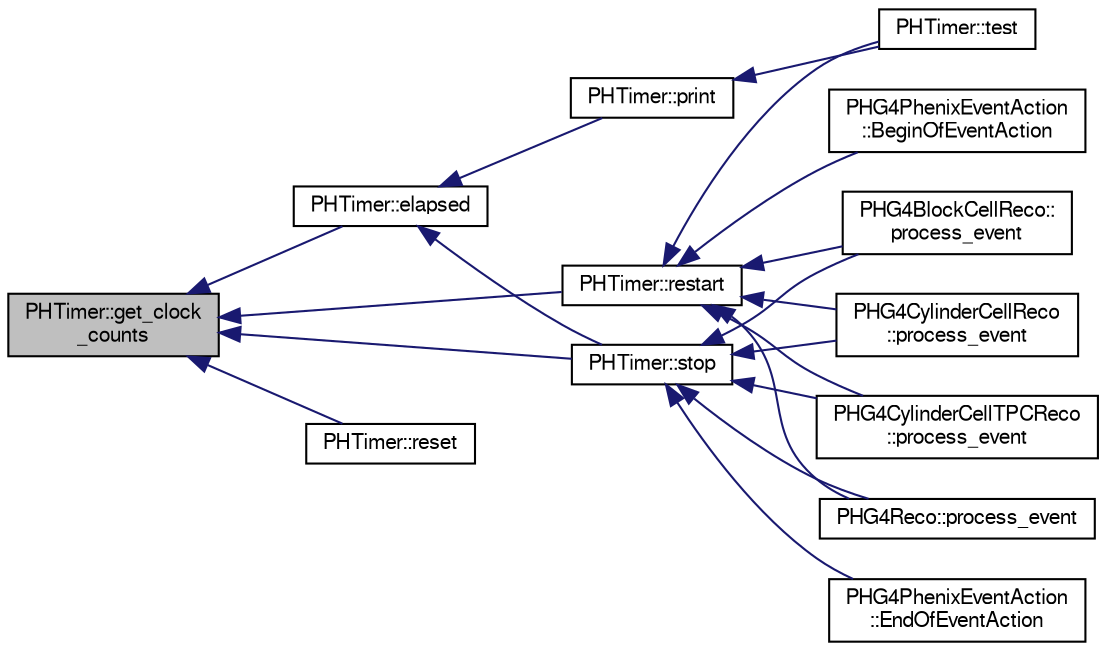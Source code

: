 digraph "PHTimer::get_clock_counts"
{
  bgcolor="transparent";
  edge [fontname="FreeSans",fontsize="10",labelfontname="FreeSans",labelfontsize="10"];
  node [fontname="FreeSans",fontsize="10",shape=record];
  rankdir="LR";
  Node1 [label="PHTimer::get_clock\l_counts",height=0.2,width=0.4,color="black", fillcolor="grey75", style="filled" fontcolor="black"];
  Node1 -> Node2 [dir="back",color="midnightblue",fontsize="10",style="solid",fontname="FreeSans"];
  Node2 [label="PHTimer::elapsed",height=0.2,width=0.4,color="black",URL="$d0/d5e/classPHTimer.html#a976738876ad978116fdc4549a3765685",tooltip="retrieve elapsed value since last restart (in ms) "];
  Node2 -> Node3 [dir="back",color="midnightblue",fontsize="10",style="solid",fontname="FreeSans"];
  Node3 [label="PHTimer::print",height=0.2,width=0.4,color="black",URL="$d0/d5e/classPHTimer.html#a888198bd40c6e112b820d6b78406e3aa",tooltip="Dump elapsed time to provided ostream. "];
  Node3 -> Node4 [dir="back",color="midnightblue",fontsize="10",style="solid",fontname="FreeSans"];
  Node4 [label="PHTimer::test",height=0.2,width=0.4,color="black",URL="$d0/d5e/classPHTimer.html#a01cc1f85cc7a3303d38cb5a7a2f0a749",tooltip="test PHTimer for a given amount of time (in ms) "];
  Node2 -> Node5 [dir="back",color="midnightblue",fontsize="10",style="solid",fontname="FreeSans"];
  Node5 [label="PHTimer::stop",height=0.2,width=0.4,color="black",URL="$d0/d5e/classPHTimer.html#adce6f9a85834e59bd154b9c624ee4e41",tooltip="stops the counter "];
  Node5 -> Node6 [dir="back",color="midnightblue",fontsize="10",style="solid",fontname="FreeSans"];
  Node6 [label="PHG4BlockCellReco::\lprocess_event",height=0.2,width=0.4,color="black",URL="$df/d5e/classPHG4BlockCellReco.html#a8031ff9bacb684d523acc71c14054cdb",tooltip="event processing "];
  Node5 -> Node7 [dir="back",color="midnightblue",fontsize="10",style="solid",fontname="FreeSans"];
  Node7 [label="PHG4CylinderCellReco\l::process_event",height=0.2,width=0.4,color="black",URL="$d5/dd0/classPHG4CylinderCellReco.html#acd9297cbac172c726c8da55f875a824a",tooltip="event processing "];
  Node5 -> Node8 [dir="back",color="midnightblue",fontsize="10",style="solid",fontname="FreeSans"];
  Node8 [label="PHG4CylinderCellTPCReco\l::process_event",height=0.2,width=0.4,color="black",URL="$dc/d94/classPHG4CylinderCellTPCReco.html#a75c377807a2b0585b5bad470cb2cf9f5",tooltip="event processing "];
  Node5 -> Node9 [dir="back",color="midnightblue",fontsize="10",style="solid",fontname="FreeSans"];
  Node9 [label="PHG4PhenixEventAction\l::EndOfEventAction",height=0.2,width=0.4,color="black",URL="$d9/d7a/classPHG4PhenixEventAction.html#a2a4797d6cc52dc97b4a234b79dc82b80"];
  Node5 -> Node10 [dir="back",color="midnightblue",fontsize="10",style="solid",fontname="FreeSans"];
  Node10 [label="PHG4Reco::process_event",height=0.2,width=0.4,color="black",URL="$d0/d78/classPHG4Reco.html#acd26753502bdd59a8325e609024b8156",tooltip="event processing method "];
  Node1 -> Node11 [dir="back",color="midnightblue",fontsize="10",style="solid",fontname="FreeSans"];
  Node11 [label="PHTimer::reset",height=0.2,width=0.4,color="black",URL="$d0/d5e/classPHTimer.html#adf9fade669ec04ab6a1496c56ab170c7"];
  Node1 -> Node12 [dir="back",color="midnightblue",fontsize="10",style="solid",fontname="FreeSans"];
  Node12 [label="PHTimer::restart",height=0.2,width=0.4,color="black",URL="$d0/d5e/classPHTimer.html#a433d96c3401380d49ff01acfd16ac69c",tooltip="Restart timer. "];
  Node12 -> Node4 [dir="back",color="midnightblue",fontsize="10",style="solid",fontname="FreeSans"];
  Node12 -> Node6 [dir="back",color="midnightblue",fontsize="10",style="solid",fontname="FreeSans"];
  Node12 -> Node7 [dir="back",color="midnightblue",fontsize="10",style="solid",fontname="FreeSans"];
  Node12 -> Node8 [dir="back",color="midnightblue",fontsize="10",style="solid",fontname="FreeSans"];
  Node12 -> Node13 [dir="back",color="midnightblue",fontsize="10",style="solid",fontname="FreeSans"];
  Node13 [label="PHG4PhenixEventAction\l::BeginOfEventAction",height=0.2,width=0.4,color="black",URL="$d9/d7a/classPHG4PhenixEventAction.html#a8d3143a3ddb0d3f652ceebd780a28357"];
  Node12 -> Node10 [dir="back",color="midnightblue",fontsize="10",style="solid",fontname="FreeSans"];
  Node1 -> Node5 [dir="back",color="midnightblue",fontsize="10",style="solid",fontname="FreeSans"];
}
